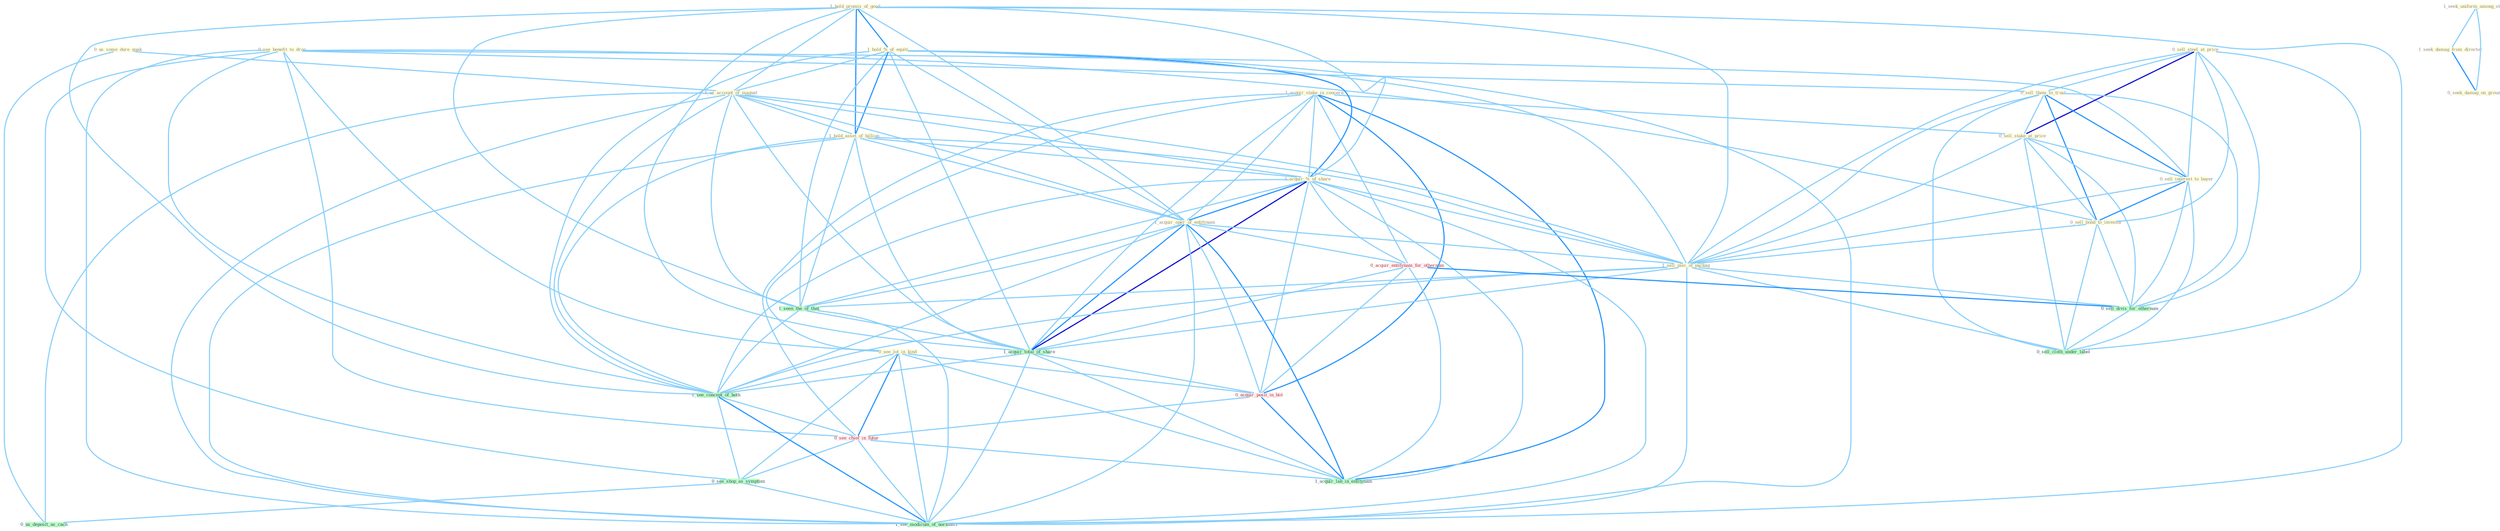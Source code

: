Graph G{ 
    node
    [shape=polygon,style=filled,width=.5,height=.06,color="#BDFCC9",fixedsize=true,fontsize=4,
    fontcolor="#2f4f4f"];
    {node
    [color="#ffffe0", fontcolor="#8b7d6b"] "1_acquir_stake_in_concern " "1_hold_promis_of_good " "0_us_some_dure_quak " "1_seek_uniform_among_state " "0_see_benefit_to_drop " "0_sell_steel_at_price " "1_hold_%_of_equiti " "1_seek_damag_from_director " "0_sell_them_to_trust " "1_us_account_of_magnat " "0_see_lot_in_kind " "0_sell_stake_at_price " "1_hold_asset_of_billion " "0_sell_interest_to_buyer " "1_acquir_%_of_share " "0_sell_bond_to_investor " "1_acquir_oper_of_entitynam " "0_seek_damag_on_ground " "1_sell_piec_of_packag "}
{node [color="#fff0f5", fontcolor="#b22222"] "0_acquir_entitynam_for_othernum " "0_acquir_posit_in_bid " "0_see_chief_in_futur "}
edge [color="#B0E2FF"];

	"1_acquir_stake_in_concern " -- "0_see_lot_in_kind " [w="1", color="#87cefa" ];
	"1_acquir_stake_in_concern " -- "0_sell_stake_at_price " [w="1", color="#87cefa" ];
	"1_acquir_stake_in_concern " -- "1_acquir_%_of_share " [w="1", color="#87cefa" ];
	"1_acquir_stake_in_concern " -- "1_acquir_oper_of_entitynam " [w="1", color="#87cefa" ];
	"1_acquir_stake_in_concern " -- "0_acquir_entitynam_for_othernum " [w="1", color="#87cefa" ];
	"1_acquir_stake_in_concern " -- "1_acquir_total_of_share " [w="1", color="#87cefa" ];
	"1_acquir_stake_in_concern " -- "0_acquir_posit_in_bid " [w="2", color="#1e90ff" , len=0.8];
	"1_acquir_stake_in_concern " -- "0_see_chief_in_futur " [w="1", color="#87cefa" ];
	"1_acquir_stake_in_concern " -- "1_acquir_lab_in_entitynam " [w="2", color="#1e90ff" , len=0.8];
	"1_hold_promis_of_good " -- "1_hold_%_of_equiti " [w="2", color="#1e90ff" , len=0.8];
	"1_hold_promis_of_good " -- "1_us_account_of_magnat " [w="1", color="#87cefa" ];
	"1_hold_promis_of_good " -- "1_hold_asset_of_billion " [w="2", color="#1e90ff" , len=0.8];
	"1_hold_promis_of_good " -- "1_acquir_%_of_share " [w="1", color="#87cefa" ];
	"1_hold_promis_of_good " -- "1_acquir_oper_of_entitynam " [w="1", color="#87cefa" ];
	"1_hold_promis_of_good " -- "1_sell_piec_of_packag " [w="1", color="#87cefa" ];
	"1_hold_promis_of_good " -- "1_seen_the_of_that " [w="1", color="#87cefa" ];
	"1_hold_promis_of_good " -- "1_acquir_total_of_share " [w="1", color="#87cefa" ];
	"1_hold_promis_of_good " -- "1_see_concept_of_both " [w="1", color="#87cefa" ];
	"1_hold_promis_of_good " -- "1_see_modicum_of_normalci " [w="1", color="#87cefa" ];
	"0_us_some_dure_quak " -- "1_us_account_of_magnat " [w="1", color="#87cefa" ];
	"0_us_some_dure_quak " -- "0_us_deposit_as_cach " [w="1", color="#87cefa" ];
	"1_seek_uniform_among_state " -- "1_seek_damag_from_director " [w="1", color="#87cefa" ];
	"1_seek_uniform_among_state " -- "0_seek_damag_on_ground " [w="1", color="#87cefa" ];
	"0_see_benefit_to_drop " -- "0_sell_them_to_trust " [w="1", color="#87cefa" ];
	"0_see_benefit_to_drop " -- "0_see_lot_in_kind " [w="1", color="#87cefa" ];
	"0_see_benefit_to_drop " -- "0_sell_interest_to_buyer " [w="1", color="#87cefa" ];
	"0_see_benefit_to_drop " -- "0_sell_bond_to_investor " [w="1", color="#87cefa" ];
	"0_see_benefit_to_drop " -- "1_see_concept_of_both " [w="1", color="#87cefa" ];
	"0_see_benefit_to_drop " -- "0_see_chief_in_futur " [w="1", color="#87cefa" ];
	"0_see_benefit_to_drop " -- "0_see_shop_as_symptom " [w="1", color="#87cefa" ];
	"0_see_benefit_to_drop " -- "1_see_modicum_of_normalci " [w="1", color="#87cefa" ];
	"0_sell_steel_at_price " -- "0_sell_them_to_trust " [w="1", color="#87cefa" ];
	"0_sell_steel_at_price " -- "0_sell_stake_at_price " [w="3", color="#0000cd" , len=0.6];
	"0_sell_steel_at_price " -- "0_sell_interest_to_buyer " [w="1", color="#87cefa" ];
	"0_sell_steel_at_price " -- "0_sell_bond_to_investor " [w="1", color="#87cefa" ];
	"0_sell_steel_at_price " -- "1_sell_piec_of_packag " [w="1", color="#87cefa" ];
	"0_sell_steel_at_price " -- "0_sell_divis_for_othernum " [w="1", color="#87cefa" ];
	"0_sell_steel_at_price " -- "0_sell_cloth_under_label " [w="1", color="#87cefa" ];
	"1_hold_%_of_equiti " -- "1_us_account_of_magnat " [w="1", color="#87cefa" ];
	"1_hold_%_of_equiti " -- "1_hold_asset_of_billion " [w="2", color="#1e90ff" , len=0.8];
	"1_hold_%_of_equiti " -- "1_acquir_%_of_share " [w="2", color="#1e90ff" , len=0.8];
	"1_hold_%_of_equiti " -- "1_acquir_oper_of_entitynam " [w="1", color="#87cefa" ];
	"1_hold_%_of_equiti " -- "1_sell_piec_of_packag " [w="1", color="#87cefa" ];
	"1_hold_%_of_equiti " -- "1_seen_the_of_that " [w="1", color="#87cefa" ];
	"1_hold_%_of_equiti " -- "1_acquir_total_of_share " [w="1", color="#87cefa" ];
	"1_hold_%_of_equiti " -- "1_see_concept_of_both " [w="1", color="#87cefa" ];
	"1_hold_%_of_equiti " -- "1_see_modicum_of_normalci " [w="1", color="#87cefa" ];
	"1_seek_damag_from_director " -- "0_seek_damag_on_ground " [w="2", color="#1e90ff" , len=0.8];
	"0_sell_them_to_trust " -- "0_sell_stake_at_price " [w="1", color="#87cefa" ];
	"0_sell_them_to_trust " -- "0_sell_interest_to_buyer " [w="2", color="#1e90ff" , len=0.8];
	"0_sell_them_to_trust " -- "0_sell_bond_to_investor " [w="2", color="#1e90ff" , len=0.8];
	"0_sell_them_to_trust " -- "1_sell_piec_of_packag " [w="1", color="#87cefa" ];
	"0_sell_them_to_trust " -- "0_sell_divis_for_othernum " [w="1", color="#87cefa" ];
	"0_sell_them_to_trust " -- "0_sell_cloth_under_label " [w="1", color="#87cefa" ];
	"1_us_account_of_magnat " -- "1_hold_asset_of_billion " [w="1", color="#87cefa" ];
	"1_us_account_of_magnat " -- "1_acquir_%_of_share " [w="1", color="#87cefa" ];
	"1_us_account_of_magnat " -- "1_acquir_oper_of_entitynam " [w="1", color="#87cefa" ];
	"1_us_account_of_magnat " -- "1_sell_piec_of_packag " [w="1", color="#87cefa" ];
	"1_us_account_of_magnat " -- "1_seen_the_of_that " [w="1", color="#87cefa" ];
	"1_us_account_of_magnat " -- "1_acquir_total_of_share " [w="1", color="#87cefa" ];
	"1_us_account_of_magnat " -- "1_see_concept_of_both " [w="1", color="#87cefa" ];
	"1_us_account_of_magnat " -- "0_us_deposit_as_cach " [w="1", color="#87cefa" ];
	"1_us_account_of_magnat " -- "1_see_modicum_of_normalci " [w="1", color="#87cefa" ];
	"0_see_lot_in_kind " -- "0_acquir_posit_in_bid " [w="1", color="#87cefa" ];
	"0_see_lot_in_kind " -- "1_see_concept_of_both " [w="1", color="#87cefa" ];
	"0_see_lot_in_kind " -- "0_see_chief_in_futur " [w="2", color="#1e90ff" , len=0.8];
	"0_see_lot_in_kind " -- "0_see_shop_as_symptom " [w="1", color="#87cefa" ];
	"0_see_lot_in_kind " -- "1_acquir_lab_in_entitynam " [w="1", color="#87cefa" ];
	"0_see_lot_in_kind " -- "1_see_modicum_of_normalci " [w="1", color="#87cefa" ];
	"0_sell_stake_at_price " -- "0_sell_interest_to_buyer " [w="1", color="#87cefa" ];
	"0_sell_stake_at_price " -- "0_sell_bond_to_investor " [w="1", color="#87cefa" ];
	"0_sell_stake_at_price " -- "1_sell_piec_of_packag " [w="1", color="#87cefa" ];
	"0_sell_stake_at_price " -- "0_sell_divis_for_othernum " [w="1", color="#87cefa" ];
	"0_sell_stake_at_price " -- "0_sell_cloth_under_label " [w="1", color="#87cefa" ];
	"1_hold_asset_of_billion " -- "1_acquir_%_of_share " [w="1", color="#87cefa" ];
	"1_hold_asset_of_billion " -- "1_acquir_oper_of_entitynam " [w="1", color="#87cefa" ];
	"1_hold_asset_of_billion " -- "1_sell_piec_of_packag " [w="1", color="#87cefa" ];
	"1_hold_asset_of_billion " -- "1_seen_the_of_that " [w="1", color="#87cefa" ];
	"1_hold_asset_of_billion " -- "1_acquir_total_of_share " [w="1", color="#87cefa" ];
	"1_hold_asset_of_billion " -- "1_see_concept_of_both " [w="1", color="#87cefa" ];
	"1_hold_asset_of_billion " -- "1_see_modicum_of_normalci " [w="1", color="#87cefa" ];
	"0_sell_interest_to_buyer " -- "0_sell_bond_to_investor " [w="2", color="#1e90ff" , len=0.8];
	"0_sell_interest_to_buyer " -- "1_sell_piec_of_packag " [w="1", color="#87cefa" ];
	"0_sell_interest_to_buyer " -- "0_sell_divis_for_othernum " [w="1", color="#87cefa" ];
	"0_sell_interest_to_buyer " -- "0_sell_cloth_under_label " [w="1", color="#87cefa" ];
	"1_acquir_%_of_share " -- "1_acquir_oper_of_entitynam " [w="2", color="#1e90ff" , len=0.8];
	"1_acquir_%_of_share " -- "1_sell_piec_of_packag " [w="1", color="#87cefa" ];
	"1_acquir_%_of_share " -- "0_acquir_entitynam_for_othernum " [w="1", color="#87cefa" ];
	"1_acquir_%_of_share " -- "1_seen_the_of_that " [w="1", color="#87cefa" ];
	"1_acquir_%_of_share " -- "1_acquir_total_of_share " [w="3", color="#0000cd" , len=0.6];
	"1_acquir_%_of_share " -- "0_acquir_posit_in_bid " [w="1", color="#87cefa" ];
	"1_acquir_%_of_share " -- "1_see_concept_of_both " [w="1", color="#87cefa" ];
	"1_acquir_%_of_share " -- "1_acquir_lab_in_entitynam " [w="1", color="#87cefa" ];
	"1_acquir_%_of_share " -- "1_see_modicum_of_normalci " [w="1", color="#87cefa" ];
	"0_sell_bond_to_investor " -- "1_sell_piec_of_packag " [w="1", color="#87cefa" ];
	"0_sell_bond_to_investor " -- "0_sell_divis_for_othernum " [w="1", color="#87cefa" ];
	"0_sell_bond_to_investor " -- "0_sell_cloth_under_label " [w="1", color="#87cefa" ];
	"1_acquir_oper_of_entitynam " -- "1_sell_piec_of_packag " [w="1", color="#87cefa" ];
	"1_acquir_oper_of_entitynam " -- "0_acquir_entitynam_for_othernum " [w="1", color="#87cefa" ];
	"1_acquir_oper_of_entitynam " -- "1_seen_the_of_that " [w="1", color="#87cefa" ];
	"1_acquir_oper_of_entitynam " -- "1_acquir_total_of_share " [w="2", color="#1e90ff" , len=0.8];
	"1_acquir_oper_of_entitynam " -- "0_acquir_posit_in_bid " [w="1", color="#87cefa" ];
	"1_acquir_oper_of_entitynam " -- "1_see_concept_of_both " [w="1", color="#87cefa" ];
	"1_acquir_oper_of_entitynam " -- "1_acquir_lab_in_entitynam " [w="2", color="#1e90ff" , len=0.8];
	"1_acquir_oper_of_entitynam " -- "1_see_modicum_of_normalci " [w="1", color="#87cefa" ];
	"1_sell_piec_of_packag " -- "1_seen_the_of_that " [w="1", color="#87cefa" ];
	"1_sell_piec_of_packag " -- "0_sell_divis_for_othernum " [w="1", color="#87cefa" ];
	"1_sell_piec_of_packag " -- "1_acquir_total_of_share " [w="1", color="#87cefa" ];
	"1_sell_piec_of_packag " -- "0_sell_cloth_under_label " [w="1", color="#87cefa" ];
	"1_sell_piec_of_packag " -- "1_see_concept_of_both " [w="1", color="#87cefa" ];
	"1_sell_piec_of_packag " -- "1_see_modicum_of_normalci " [w="1", color="#87cefa" ];
	"0_acquir_entitynam_for_othernum " -- "0_sell_divis_for_othernum " [w="2", color="#1e90ff" , len=0.8];
	"0_acquir_entitynam_for_othernum " -- "1_acquir_total_of_share " [w="1", color="#87cefa" ];
	"0_acquir_entitynam_for_othernum " -- "0_acquir_posit_in_bid " [w="1", color="#87cefa" ];
	"0_acquir_entitynam_for_othernum " -- "1_acquir_lab_in_entitynam " [w="1", color="#87cefa" ];
	"1_seen_the_of_that " -- "1_acquir_total_of_share " [w="1", color="#87cefa" ];
	"1_seen_the_of_that " -- "1_see_concept_of_both " [w="1", color="#87cefa" ];
	"1_seen_the_of_that " -- "1_see_modicum_of_normalci " [w="1", color="#87cefa" ];
	"0_sell_divis_for_othernum " -- "0_sell_cloth_under_label " [w="1", color="#87cefa" ];
	"1_acquir_total_of_share " -- "0_acquir_posit_in_bid " [w="1", color="#87cefa" ];
	"1_acquir_total_of_share " -- "1_see_concept_of_both " [w="1", color="#87cefa" ];
	"1_acquir_total_of_share " -- "1_acquir_lab_in_entitynam " [w="1", color="#87cefa" ];
	"1_acquir_total_of_share " -- "1_see_modicum_of_normalci " [w="1", color="#87cefa" ];
	"0_acquir_posit_in_bid " -- "0_see_chief_in_futur " [w="1", color="#87cefa" ];
	"0_acquir_posit_in_bid " -- "1_acquir_lab_in_entitynam " [w="2", color="#1e90ff" , len=0.8];
	"1_see_concept_of_both " -- "0_see_chief_in_futur " [w="1", color="#87cefa" ];
	"1_see_concept_of_both " -- "0_see_shop_as_symptom " [w="1", color="#87cefa" ];
	"1_see_concept_of_both " -- "1_see_modicum_of_normalci " [w="2", color="#1e90ff" , len=0.8];
	"0_see_chief_in_futur " -- "0_see_shop_as_symptom " [w="1", color="#87cefa" ];
	"0_see_chief_in_futur " -- "1_acquir_lab_in_entitynam " [w="1", color="#87cefa" ];
	"0_see_chief_in_futur " -- "1_see_modicum_of_normalci " [w="1", color="#87cefa" ];
	"0_see_shop_as_symptom " -- "0_us_deposit_as_cach " [w="1", color="#87cefa" ];
	"0_see_shop_as_symptom " -- "1_see_modicum_of_normalci " [w="1", color="#87cefa" ];
}